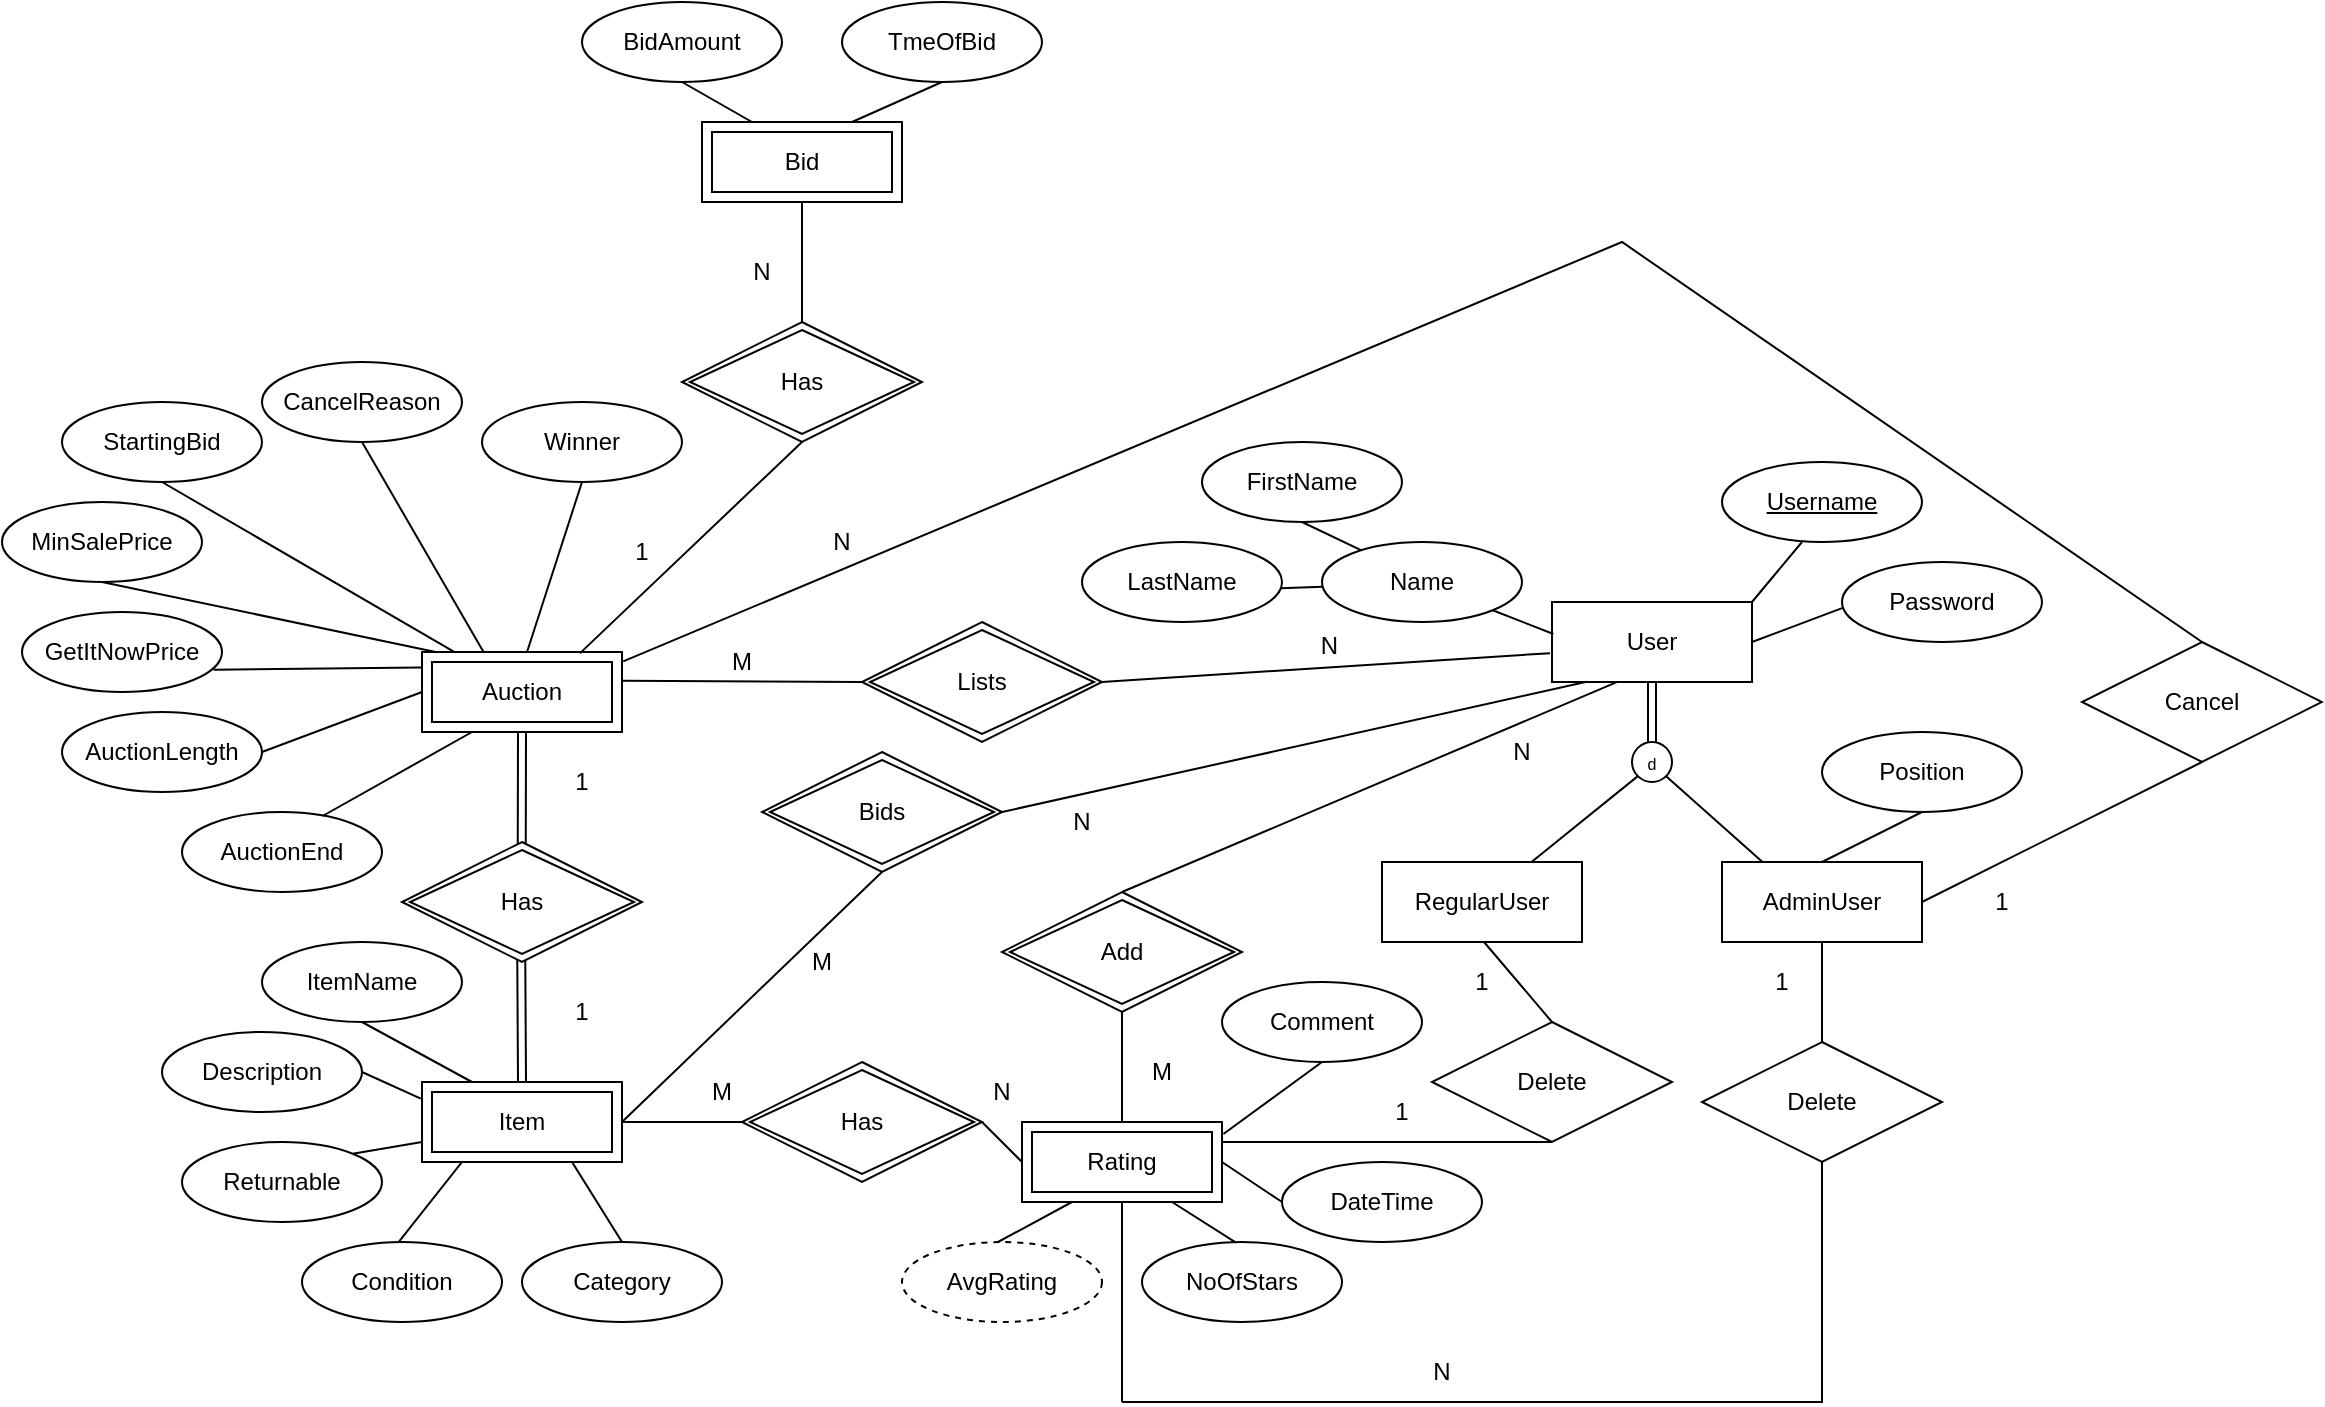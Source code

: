 <mxfile version="23.1.2" type="device">
  <diagram id="R2lEEEUBdFMjLlhIrx00" name="Page-1">
    <mxGraphModel dx="2045" dy="1750" grid="1" gridSize="10" guides="1" tooltips="1" connect="1" arrows="1" fold="1" page="1" pageScale="1" pageWidth="850" pageHeight="1100" background="none" math="0" shadow="0" extFonts="Permanent Marker^https://fonts.googleapis.com/css?family=Permanent+Marker">
      <root>
        <mxCell id="0" />
        <mxCell id="1" parent="0" />
        <mxCell id="Hxyw7TVed6CMUhGU0ngd-3" value="User" style="whiteSpace=wrap;html=1;align=center;" parent="1" vertex="1">
          <mxGeometry x="375" y="80" width="100" height="40" as="geometry" />
        </mxCell>
        <mxCell id="Hxyw7TVed6CMUhGU0ngd-4" value="AdminUser" style="whiteSpace=wrap;html=1;align=center;" parent="1" vertex="1">
          <mxGeometry x="460" y="210" width="100" height="40" as="geometry" />
        </mxCell>
        <mxCell id="Hxyw7TVed6CMUhGU0ngd-5" value="RegularUser" style="whiteSpace=wrap;html=1;align=center;" parent="1" vertex="1">
          <mxGeometry x="290" y="210" width="100" height="40" as="geometry" />
        </mxCell>
        <mxCell id="Hxyw7TVed6CMUhGU0ngd-7" value="Password" style="ellipse;whiteSpace=wrap;html=1;align=center;" parent="1" vertex="1">
          <mxGeometry x="520" y="60" width="100" height="40" as="geometry" />
        </mxCell>
        <mxCell id="Hxyw7TVed6CMUhGU0ngd-14" value="&lt;font style=&quot;font-size: 8px;&quot;&gt;d&lt;/font&gt;" style="ellipse;whiteSpace=wrap;html=1;aspect=fixed;align=center;" parent="1" vertex="1">
          <mxGeometry x="415" y="150" width="20" height="20" as="geometry" />
        </mxCell>
        <mxCell id="Hxyw7TVed6CMUhGU0ngd-15" value="" style="endArrow=none;html=1;rounded=0;entryX=0;entryY=1;entryDx=0;entryDy=0;" parent="1" source="Hxyw7TVed6CMUhGU0ngd-5" target="Hxyw7TVed6CMUhGU0ngd-14" edge="1">
          <mxGeometry width="50" height="50" relative="1" as="geometry">
            <mxPoint x="365" y="250" as="sourcePoint" />
            <mxPoint x="415" y="200" as="targetPoint" />
          </mxGeometry>
        </mxCell>
        <mxCell id="Hxyw7TVed6CMUhGU0ngd-16" value="" style="endArrow=none;html=1;rounded=0;exitX=0.204;exitY=0.002;exitDx=0;exitDy=0;exitPerimeter=0;entryX=1;entryY=1;entryDx=0;entryDy=0;" parent="1" source="Hxyw7TVed6CMUhGU0ngd-4" target="Hxyw7TVed6CMUhGU0ngd-14" edge="1">
          <mxGeometry width="50" height="50" relative="1" as="geometry">
            <mxPoint x="460" y="250" as="sourcePoint" />
            <mxPoint x="435" y="200" as="targetPoint" />
          </mxGeometry>
        </mxCell>
        <mxCell id="Hxyw7TVed6CMUhGU0ngd-17" value="" style="endArrow=none;html=1;rounded=0;entryX=0.004;entryY=0.574;entryDx=0;entryDy=0;exitX=1;exitY=0.5;exitDx=0;exitDy=0;entryPerimeter=0;" parent="1" source="Hxyw7TVed6CMUhGU0ngd-3" target="Hxyw7TVed6CMUhGU0ngd-7" edge="1">
          <mxGeometry width="50" height="50" relative="1" as="geometry">
            <mxPoint x="480" y="110" as="sourcePoint" />
            <mxPoint x="510" y="90" as="targetPoint" />
          </mxGeometry>
        </mxCell>
        <mxCell id="Hxyw7TVed6CMUhGU0ngd-18" value="" style="endArrow=none;html=1;rounded=0;exitX=1;exitY=0;exitDx=0;exitDy=0;" parent="1" source="Hxyw7TVed6CMUhGU0ngd-3" edge="1">
          <mxGeometry width="50" height="50" relative="1" as="geometry">
            <mxPoint x="450" y="100" as="sourcePoint" />
            <mxPoint x="500" y="50" as="targetPoint" />
          </mxGeometry>
        </mxCell>
        <mxCell id="Hxyw7TVed6CMUhGU0ngd-20" value="Username" style="ellipse;whiteSpace=wrap;html=1;align=center;fontStyle=4;" parent="1" vertex="1">
          <mxGeometry x="460" y="10" width="100" height="40" as="geometry" />
        </mxCell>
        <mxCell id="Hxyw7TVed6CMUhGU0ngd-21" value="FirstName" style="ellipse;whiteSpace=wrap;html=1;align=center;" parent="1" vertex="1">
          <mxGeometry x="200" width="100" height="40" as="geometry" />
        </mxCell>
        <mxCell id="Hxyw7TVed6CMUhGU0ngd-22" value="LastName" style="ellipse;whiteSpace=wrap;html=1;align=center;" parent="1" vertex="1">
          <mxGeometry x="140" y="50" width="100" height="40" as="geometry" />
        </mxCell>
        <mxCell id="Hxyw7TVed6CMUhGU0ngd-23" value="" style="endArrow=none;html=1;rounded=0;exitX=0.993;exitY=0.579;exitDx=0;exitDy=0;exitPerimeter=0;entryX=0.003;entryY=0.558;entryDx=0;entryDy=0;entryPerimeter=0;" parent="1" source="Hxyw7TVed6CMUhGU0ngd-22" target="oSjo5vYRVV7ij-zCYn1A-18" edge="1">
          <mxGeometry width="50" height="50" relative="1" as="geometry">
            <mxPoint x="285" y="160" as="sourcePoint" />
            <mxPoint x="375" y="110" as="targetPoint" />
          </mxGeometry>
        </mxCell>
        <mxCell id="Hxyw7TVed6CMUhGU0ngd-24" value="" style="endArrow=none;html=1;rounded=0;exitX=0.5;exitY=1;exitDx=0;exitDy=0;entryX=0.2;entryY=0.108;entryDx=0;entryDy=0;entryPerimeter=0;" parent="1" source="Hxyw7TVed6CMUhGU0ngd-21" target="oSjo5vYRVV7ij-zCYn1A-18" edge="1">
          <mxGeometry width="50" height="50" relative="1" as="geometry">
            <mxPoint x="340" y="50" as="sourcePoint" />
            <mxPoint x="400" y="80" as="targetPoint" />
          </mxGeometry>
        </mxCell>
        <mxCell id="Hxyw7TVed6CMUhGU0ngd-26" value="Position" style="ellipse;whiteSpace=wrap;html=1;align=center;" parent="1" vertex="1">
          <mxGeometry x="510" y="145" width="100" height="40" as="geometry" />
        </mxCell>
        <mxCell id="Hxyw7TVed6CMUhGU0ngd-27" value="" style="endArrow=none;html=1;rounded=0;exitX=0.5;exitY=0;exitDx=0;exitDy=0;entryX=0.5;entryY=1;entryDx=0;entryDy=0;" parent="1" source="Hxyw7TVed6CMUhGU0ngd-4" target="Hxyw7TVed6CMUhGU0ngd-26" edge="1">
          <mxGeometry width="50" height="50" relative="1" as="geometry">
            <mxPoint x="390" y="260" as="sourcePoint" />
            <mxPoint x="440" y="210" as="targetPoint" />
          </mxGeometry>
        </mxCell>
        <mxCell id="Hxyw7TVed6CMUhGU0ngd-48" value="" style="endArrow=none;html=1;rounded=0;exitX=-0.01;exitY=0.64;exitDx=0;exitDy=0;entryX=1;entryY=0.5;entryDx=0;entryDy=0;exitPerimeter=0;" parent="1" source="Hxyw7TVed6CMUhGU0ngd-3" target="Hxyw7TVed6CMUhGU0ngd-84" edge="1">
          <mxGeometry relative="1" as="geometry">
            <mxPoint x="320" y="130.0" as="sourcePoint" />
            <mxPoint x="320" y="170" as="targetPoint" />
          </mxGeometry>
        </mxCell>
        <mxCell id="Hxyw7TVed6CMUhGU0ngd-49" value="N" style="resizable=0;html=1;whiteSpace=wrap;align=right;verticalAlign=bottom;" parent="Hxyw7TVed6CMUhGU0ngd-48" connectable="0" vertex="1">
          <mxGeometry x="1" relative="1" as="geometry">
            <mxPoint x="120" y="-10" as="offset" />
          </mxGeometry>
        </mxCell>
        <mxCell id="Hxyw7TVed6CMUhGU0ngd-57" value="ItemName" style="ellipse;whiteSpace=wrap;html=1;align=center;" parent="1" vertex="1">
          <mxGeometry x="-270" y="250" width="100" height="40" as="geometry" />
        </mxCell>
        <mxCell id="Hxyw7TVed6CMUhGU0ngd-58" value="Description" style="ellipse;whiteSpace=wrap;html=1;align=center;" parent="1" vertex="1">
          <mxGeometry x="-320" y="295" width="100" height="40" as="geometry" />
        </mxCell>
        <mxCell id="Hxyw7TVed6CMUhGU0ngd-61" value="Returnable" style="ellipse;whiteSpace=wrap;html=1;align=center;" parent="1" vertex="1">
          <mxGeometry x="-310" y="350" width="100" height="40" as="geometry" />
        </mxCell>
        <mxCell id="Hxyw7TVed6CMUhGU0ngd-68" value="StartingBid" style="ellipse;whiteSpace=wrap;html=1;align=center;" parent="1" vertex="1">
          <mxGeometry x="-370" y="-20" width="100" height="40" as="geometry" />
        </mxCell>
        <mxCell id="Hxyw7TVed6CMUhGU0ngd-69" value="MinSalePrice" style="ellipse;whiteSpace=wrap;html=1;align=center;" parent="1" vertex="1">
          <mxGeometry x="-400" y="30" width="100" height="40" as="geometry" />
        </mxCell>
        <mxCell id="Hxyw7TVed6CMUhGU0ngd-70" value="AuctionLength" style="ellipse;whiteSpace=wrap;html=1;align=center;" parent="1" vertex="1">
          <mxGeometry x="-370" y="135" width="100" height="40" as="geometry" />
        </mxCell>
        <mxCell id="Hxyw7TVed6CMUhGU0ngd-71" value="AuctionEnd" style="ellipse;whiteSpace=wrap;html=1;align=center;" parent="1" vertex="1">
          <mxGeometry x="-310" y="185" width="100" height="40" as="geometry" />
        </mxCell>
        <mxCell id="Hxyw7TVed6CMUhGU0ngd-83" value="Item" style="shape=ext;margin=3;double=1;whiteSpace=wrap;html=1;align=center;" parent="1" vertex="1">
          <mxGeometry x="-190" y="320" width="100" height="40" as="geometry" />
        </mxCell>
        <mxCell id="Hxyw7TVed6CMUhGU0ngd-84" value="Lists" style="shape=rhombus;double=1;perimeter=rhombusPerimeter;whiteSpace=wrap;html=1;align=center;" parent="1" vertex="1">
          <mxGeometry x="30" y="90" width="120" height="60" as="geometry" />
        </mxCell>
        <mxCell id="oSjo5vYRVV7ij-zCYn1A-8" value="GetItNowPrice" style="ellipse;whiteSpace=wrap;html=1;align=center;" parent="1" vertex="1">
          <mxGeometry x="-390" y="85" width="100" height="40" as="geometry" />
        </mxCell>
        <mxCell id="oSjo5vYRVV7ij-zCYn1A-16" value="" style="shape=link;html=1;rounded=0;exitX=0.446;exitY=1.009;exitDx=0;exitDy=0;exitPerimeter=0;entryX=0.5;entryY=0;entryDx=0;entryDy=0;" parent="1" target="Hxyw7TVed6CMUhGU0ngd-14" edge="1">
          <mxGeometry relative="1" as="geometry">
            <mxPoint x="425.0" y="120.0" as="sourcePoint" />
            <mxPoint x="425.4" y="139.64" as="targetPoint" />
          </mxGeometry>
        </mxCell>
        <mxCell id="oSjo5vYRVV7ij-zCYn1A-18" value="Name" style="ellipse;whiteSpace=wrap;html=1;align=center;" parent="1" vertex="1">
          <mxGeometry x="260" y="50" width="100" height="40" as="geometry" />
        </mxCell>
        <mxCell id="oSjo5vYRVV7ij-zCYn1A-19" value="" style="endArrow=none;html=1;rounded=0;exitX=1;exitY=1;exitDx=0;exitDy=0;entryX=0.007;entryY=0.4;entryDx=0;entryDy=0;entryPerimeter=0;" parent="1" source="oSjo5vYRVV7ij-zCYn1A-18" target="Hxyw7TVed6CMUhGU0ngd-3" edge="1">
          <mxGeometry width="50" height="50" relative="1" as="geometry">
            <mxPoint x="290" y="160" as="sourcePoint" />
            <mxPoint x="340" y="110" as="targetPoint" />
          </mxGeometry>
        </mxCell>
        <mxCell id="oSjo5vYRVV7ij-zCYn1A-23" value="" style="endArrow=none;html=1;rounded=0;exitX=1;exitY=0.5;exitDx=0;exitDy=0;entryX=0.5;entryY=1;entryDx=0;entryDy=0;" parent="1" source="Hxyw7TVed6CMUhGU0ngd-83" target="oSjo5vYRVV7ij-zCYn1A-77" edge="1">
          <mxGeometry width="50" height="50" relative="1" as="geometry">
            <mxPoint x="130" y="330" as="sourcePoint" />
            <mxPoint x="40" y="230" as="targetPoint" />
          </mxGeometry>
        </mxCell>
        <mxCell id="oSjo5vYRVV7ij-zCYn1A-26" value="" style="endArrow=none;html=1;rounded=0;entryX=0.173;entryY=0.998;entryDx=0;entryDy=0;entryPerimeter=0;exitX=1;exitY=0.5;exitDx=0;exitDy=0;" parent="1" source="oSjo5vYRVV7ij-zCYn1A-77" target="Hxyw7TVed6CMUhGU0ngd-3" edge="1">
          <mxGeometry width="50" height="50" relative="1" as="geometry">
            <mxPoint x="160" y="230" as="sourcePoint" />
            <mxPoint x="260" y="190" as="targetPoint" />
          </mxGeometry>
        </mxCell>
        <mxCell id="oSjo5vYRVV7ij-zCYn1A-27" value="N" style="text;html=1;strokeColor=none;fillColor=none;align=center;verticalAlign=middle;whiteSpace=wrap;rounded=0;" parent="1" vertex="1">
          <mxGeometry x="110" y="175" width="60" height="30" as="geometry" />
        </mxCell>
        <mxCell id="oSjo5vYRVV7ij-zCYn1A-28" value="M" style="text;html=1;strokeColor=none;fillColor=none;align=center;verticalAlign=middle;whiteSpace=wrap;rounded=0;" parent="1" vertex="1">
          <mxGeometry x="-20" y="245" width="60" height="30" as="geometry" />
        </mxCell>
        <mxCell id="oSjo5vYRVV7ij-zCYn1A-29" value="Category" style="ellipse;whiteSpace=wrap;html=1;align=center;" parent="1" vertex="1">
          <mxGeometry x="-140" y="400" width="100" height="40" as="geometry" />
        </mxCell>
        <mxCell id="oSjo5vYRVV7ij-zCYn1A-30" value="Condition" style="ellipse;whiteSpace=wrap;html=1;align=center;" parent="1" vertex="1">
          <mxGeometry x="-250" y="400" width="100" height="40" as="geometry" />
        </mxCell>
        <mxCell id="oSjo5vYRVV7ij-zCYn1A-38" value="" style="endArrow=none;html=1;rounded=0;entryX=1.003;entryY=0.358;entryDx=0;entryDy=0;exitX=0;exitY=0.5;exitDx=0;exitDy=0;entryPerimeter=0;" parent="1" source="Hxyw7TVed6CMUhGU0ngd-84" target="oSjo5vYRVV7ij-zCYn1A-37" edge="1">
          <mxGeometry width="50" height="50" relative="1" as="geometry">
            <mxPoint x="76" y="142" as="sourcePoint" />
            <mxPoint x="-375" y="250" as="targetPoint" />
          </mxGeometry>
        </mxCell>
        <mxCell id="oSjo5vYRVV7ij-zCYn1A-37" value="Auction" style="shape=ext;margin=3;double=1;whiteSpace=wrap;html=1;align=center;" parent="1" vertex="1">
          <mxGeometry x="-190" y="105" width="100" height="40" as="geometry" />
        </mxCell>
        <mxCell id="oSjo5vYRVV7ij-zCYn1A-39" value="Has" style="shape=rhombus;double=1;perimeter=rhombusPerimeter;whiteSpace=wrap;html=1;align=center;" parent="1" vertex="1">
          <mxGeometry x="-200" y="200" width="120" height="60" as="geometry" />
        </mxCell>
        <mxCell id="oSjo5vYRVV7ij-zCYn1A-42" value="M" style="text;html=1;strokeColor=none;fillColor=none;align=center;verticalAlign=middle;whiteSpace=wrap;rounded=0;" parent="1" vertex="1">
          <mxGeometry x="-60" y="95" width="60" height="30" as="geometry" />
        </mxCell>
        <mxCell id="oSjo5vYRVV7ij-zCYn1A-43" value="1" style="text;html=1;strokeColor=none;fillColor=none;align=center;verticalAlign=middle;whiteSpace=wrap;rounded=0;" parent="1" vertex="1">
          <mxGeometry x="-140" y="155" width="60" height="30" as="geometry" />
        </mxCell>
        <mxCell id="oSjo5vYRVV7ij-zCYn1A-44" value="1" style="text;html=1;strokeColor=none;fillColor=none;align=center;verticalAlign=middle;whiteSpace=wrap;rounded=0;" parent="1" vertex="1">
          <mxGeometry x="-140" y="270" width="60" height="30" as="geometry" />
        </mxCell>
        <mxCell id="oSjo5vYRVV7ij-zCYn1A-46" value="" style="endArrow=none;html=1;rounded=0;exitX=0.703;exitY=0.05;exitDx=0;exitDy=0;exitPerimeter=0;entryX=0.25;entryY=1;entryDx=0;entryDy=0;" parent="1" source="Hxyw7TVed6CMUhGU0ngd-71" target="oSjo5vYRVV7ij-zCYn1A-37" edge="1">
          <mxGeometry width="50" height="50" relative="1" as="geometry">
            <mxPoint x="-120" y="170" as="sourcePoint" />
            <mxPoint x="-175" y="146" as="targetPoint" />
          </mxGeometry>
        </mxCell>
        <mxCell id="oSjo5vYRVV7ij-zCYn1A-47" value="" style="endArrow=none;html=1;rounded=0;exitX=1;exitY=0.5;exitDx=0;exitDy=0;entryX=0;entryY=0.5;entryDx=0;entryDy=0;" parent="1" source="Hxyw7TVed6CMUhGU0ngd-70" target="oSjo5vYRVV7ij-zCYn1A-37" edge="1">
          <mxGeometry width="50" height="50" relative="1" as="geometry">
            <mxPoint x="-150" y="200" as="sourcePoint" />
            <mxPoint x="-100" y="150" as="targetPoint" />
          </mxGeometry>
        </mxCell>
        <mxCell id="oSjo5vYRVV7ij-zCYn1A-48" value="" style="endArrow=none;html=1;rounded=0;exitX=0.959;exitY=0.721;exitDx=0;exitDy=0;exitPerimeter=0;entryX=-0.004;entryY=0.193;entryDx=0;entryDy=0;entryPerimeter=0;" parent="1" source="oSjo5vYRVV7ij-zCYn1A-8" target="oSjo5vYRVV7ij-zCYn1A-37" edge="1">
          <mxGeometry width="50" height="50" relative="1" as="geometry">
            <mxPoint x="-180" y="140" as="sourcePoint" />
            <mxPoint x="-130" y="90" as="targetPoint" />
          </mxGeometry>
        </mxCell>
        <mxCell id="oSjo5vYRVV7ij-zCYn1A-49" value="" style="endArrow=none;html=1;rounded=0;entryX=0.5;entryY=1;entryDx=0;entryDy=0;exitX=0.074;exitY=0.003;exitDx=0;exitDy=0;exitPerimeter=0;" parent="1" source="oSjo5vYRVV7ij-zCYn1A-37" target="Hxyw7TVed6CMUhGU0ngd-69" edge="1">
          <mxGeometry width="50" height="50" relative="1" as="geometry">
            <mxPoint x="-180" y="100" as="sourcePoint" />
            <mxPoint x="-130" y="90" as="targetPoint" />
          </mxGeometry>
        </mxCell>
        <mxCell id="oSjo5vYRVV7ij-zCYn1A-50" value="" style="endArrow=none;html=1;rounded=0;exitX=0.161;exitY=-0.001;exitDx=0;exitDy=0;exitPerimeter=0;entryX=0.5;entryY=1;entryDx=0;entryDy=0;" parent="1" source="oSjo5vYRVV7ij-zCYn1A-37" target="Hxyw7TVed6CMUhGU0ngd-68" edge="1">
          <mxGeometry width="50" height="50" relative="1" as="geometry">
            <mxPoint x="-180" y="150" as="sourcePoint" />
            <mxPoint x="-130" y="100" as="targetPoint" />
          </mxGeometry>
        </mxCell>
        <mxCell id="oSjo5vYRVV7ij-zCYn1A-51" value="" style="endArrow=none;html=1;rounded=0;exitX=0.5;exitY=1;exitDx=0;exitDy=0;entryX=0.25;entryY=0;entryDx=0;entryDy=0;" parent="1" source="Hxyw7TVed6CMUhGU0ngd-57" target="Hxyw7TVed6CMUhGU0ngd-83" edge="1">
          <mxGeometry width="50" height="50" relative="1" as="geometry">
            <mxPoint x="-200" y="340" as="sourcePoint" />
            <mxPoint x="-150" y="290" as="targetPoint" />
          </mxGeometry>
        </mxCell>
        <mxCell id="oSjo5vYRVV7ij-zCYn1A-52" value="" style="endArrow=none;html=1;rounded=0;exitX=1;exitY=0.5;exitDx=0;exitDy=0;entryX=-0.006;entryY=0.207;entryDx=0;entryDy=0;entryPerimeter=0;" parent="1" source="Hxyw7TVed6CMUhGU0ngd-58" target="Hxyw7TVed6CMUhGU0ngd-83" edge="1">
          <mxGeometry width="50" height="50" relative="1" as="geometry">
            <mxPoint x="-200" y="340" as="sourcePoint" />
            <mxPoint x="-150" y="290" as="targetPoint" />
          </mxGeometry>
        </mxCell>
        <mxCell id="oSjo5vYRVV7ij-zCYn1A-53" value="" style="endArrow=none;html=1;rounded=0;exitX=1;exitY=0;exitDx=0;exitDy=0;entryX=0;entryY=0.75;entryDx=0;entryDy=0;" parent="1" source="Hxyw7TVed6CMUhGU0ngd-61" target="Hxyw7TVed6CMUhGU0ngd-83" edge="1">
          <mxGeometry width="50" height="50" relative="1" as="geometry">
            <mxPoint x="-230" y="360" as="sourcePoint" />
            <mxPoint x="-180" y="310" as="targetPoint" />
          </mxGeometry>
        </mxCell>
        <mxCell id="oSjo5vYRVV7ij-zCYn1A-54" value="" style="endArrow=none;html=1;rounded=0;exitX=0.485;exitY=-0.006;exitDx=0;exitDy=0;exitPerimeter=0;" parent="1" source="oSjo5vYRVV7ij-zCYn1A-30" edge="1">
          <mxGeometry width="50" height="50" relative="1" as="geometry">
            <mxPoint x="-170" y="380" as="sourcePoint" />
            <mxPoint x="-140" y="360" as="targetPoint" />
            <Array as="points">
              <mxPoint x="-170" y="360" />
            </Array>
          </mxGeometry>
        </mxCell>
        <mxCell id="oSjo5vYRVV7ij-zCYn1A-55" value="" style="endArrow=none;html=1;rounded=0;exitX=0.5;exitY=0;exitDx=0;exitDy=0;entryX=0.75;entryY=1;entryDx=0;entryDy=0;" parent="1" source="oSjo5vYRVV7ij-zCYn1A-29" target="Hxyw7TVed6CMUhGU0ngd-83" edge="1">
          <mxGeometry width="50" height="50" relative="1" as="geometry">
            <mxPoint x="-170" y="380" as="sourcePoint" />
            <mxPoint x="-120" y="330" as="targetPoint" />
          </mxGeometry>
        </mxCell>
        <mxCell id="oSjo5vYRVV7ij-zCYn1A-56" value="Bid" style="shape=ext;margin=3;double=1;whiteSpace=wrap;html=1;align=center;" parent="1" vertex="1">
          <mxGeometry x="-50" y="-160" width="100" height="40" as="geometry" />
        </mxCell>
        <mxCell id="oSjo5vYRVV7ij-zCYn1A-58" value="Has" style="shape=rhombus;double=1;perimeter=rhombusPerimeter;whiteSpace=wrap;html=1;align=center;" parent="1" vertex="1">
          <mxGeometry x="-60" y="-60" width="120" height="60" as="geometry" />
        </mxCell>
        <mxCell id="oSjo5vYRVV7ij-zCYn1A-63" value="1" style="text;html=1;strokeColor=none;fillColor=none;align=center;verticalAlign=middle;whiteSpace=wrap;rounded=0;" parent="1" vertex="1">
          <mxGeometry x="-110" y="40" width="60" height="30" as="geometry" />
        </mxCell>
        <mxCell id="oSjo5vYRVV7ij-zCYn1A-65" value="N" style="text;html=1;strokeColor=none;fillColor=none;align=center;verticalAlign=middle;whiteSpace=wrap;rounded=0;" parent="1" vertex="1">
          <mxGeometry x="-50" y="-100" width="60" height="30" as="geometry" />
        </mxCell>
        <mxCell id="oSjo5vYRVV7ij-zCYn1A-66" value="BidAmount" style="ellipse;whiteSpace=wrap;html=1;align=center;" parent="1" vertex="1">
          <mxGeometry x="-110" y="-220" width="100" height="40" as="geometry" />
        </mxCell>
        <mxCell id="oSjo5vYRVV7ij-zCYn1A-68" value="TmeOfBid" style="ellipse;whiteSpace=wrap;html=1;align=center;" parent="1" vertex="1">
          <mxGeometry x="20" y="-220" width="100" height="40" as="geometry" />
        </mxCell>
        <mxCell id="oSjo5vYRVV7ij-zCYn1A-69" value="" style="endArrow=none;html=1;rounded=0;exitX=0.5;exitY=1;exitDx=0;exitDy=0;entryX=0.25;entryY=0;entryDx=0;entryDy=0;" parent="1" source="oSjo5vYRVV7ij-zCYn1A-66" target="oSjo5vYRVV7ij-zCYn1A-56" edge="1">
          <mxGeometry width="50" height="50" relative="1" as="geometry">
            <mxPoint x="260" y="440" as="sourcePoint" />
            <mxPoint x="310" y="390" as="targetPoint" />
          </mxGeometry>
        </mxCell>
        <mxCell id="oSjo5vYRVV7ij-zCYn1A-70" value="" style="endArrow=none;html=1;rounded=0;exitX=0.5;exitY=1;exitDx=0;exitDy=0;entryX=0.75;entryY=0;entryDx=0;entryDy=0;" parent="1" source="oSjo5vYRVV7ij-zCYn1A-68" target="oSjo5vYRVV7ij-zCYn1A-56" edge="1">
          <mxGeometry width="50" height="50" relative="1" as="geometry">
            <mxPoint x="260" y="440" as="sourcePoint" />
            <mxPoint x="310" y="390" as="targetPoint" />
          </mxGeometry>
        </mxCell>
        <mxCell id="oSjo5vYRVV7ij-zCYn1A-71" value="CancelReason" style="ellipse;whiteSpace=wrap;html=1;align=center;" parent="1" vertex="1">
          <mxGeometry x="-270" y="-40" width="100" height="40" as="geometry" />
        </mxCell>
        <mxCell id="oSjo5vYRVV7ij-zCYn1A-74" value="Winner" style="ellipse;whiteSpace=wrap;html=1;align=center;" parent="1" vertex="1">
          <mxGeometry x="-160" y="-20" width="100" height="40" as="geometry" />
        </mxCell>
        <mxCell id="oSjo5vYRVV7ij-zCYn1A-77" value="Bids" style="shape=rhombus;double=1;perimeter=rhombusPerimeter;whiteSpace=wrap;html=1;align=center;" parent="1" vertex="1">
          <mxGeometry x="-20" y="155" width="120" height="60" as="geometry" />
        </mxCell>
        <mxCell id="oSjo5vYRVV7ij-zCYn1A-78" value="" style="endArrow=none;html=1;rounded=0;entryX=0.5;entryY=1;entryDx=0;entryDy=0;exitX=0.307;exitY=-0.002;exitDx=0;exitDy=0;exitPerimeter=0;" parent="1" source="oSjo5vYRVV7ij-zCYn1A-37" target="oSjo5vYRVV7ij-zCYn1A-71" edge="1">
          <mxGeometry width="50" height="50" relative="1" as="geometry">
            <mxPoint x="-110" y="150" as="sourcePoint" />
            <mxPoint x="-60" y="100" as="targetPoint" />
          </mxGeometry>
        </mxCell>
        <mxCell id="oSjo5vYRVV7ij-zCYn1A-81" value="" style="endArrow=none;html=1;rounded=0;entryX=0.5;entryY=1;entryDx=0;entryDy=0;exitX=0.524;exitY=0.01;exitDx=0;exitDy=0;exitPerimeter=0;" parent="1" source="oSjo5vYRVV7ij-zCYn1A-37" target="oSjo5vYRVV7ij-zCYn1A-74" edge="1">
          <mxGeometry width="50" height="50" relative="1" as="geometry">
            <mxPoint x="-130" y="100" as="sourcePoint" />
            <mxPoint x="-90" y="70" as="targetPoint" />
          </mxGeometry>
        </mxCell>
        <mxCell id="oSjo5vYRVV7ij-zCYn1A-84" value="" style="shape=link;html=1;rounded=0;entryX=0.5;entryY=1;entryDx=0;entryDy=0;exitX=0.499;exitY=0.021;exitDx=0;exitDy=0;exitPerimeter=0;" parent="1" source="oSjo5vYRVV7ij-zCYn1A-39" target="oSjo5vYRVV7ij-zCYn1A-37" edge="1">
          <mxGeometry relative="1" as="geometry">
            <mxPoint x="-140" y="200" as="sourcePoint" />
            <mxPoint x="-140" y="150.28" as="targetPoint" />
          </mxGeometry>
        </mxCell>
        <mxCell id="oSjo5vYRVV7ij-zCYn1A-87" value="" style="shape=link;html=1;rounded=0;entryX=0.5;entryY=0;entryDx=0;entryDy=0;exitX=0.497;exitY=0.981;exitDx=0;exitDy=0;exitPerimeter=0;" parent="1" source="oSjo5vYRVV7ij-zCYn1A-39" target="Hxyw7TVed6CMUhGU0ngd-83" edge="1">
          <mxGeometry relative="1" as="geometry">
            <mxPoint x="-140" y="280" as="sourcePoint" />
            <mxPoint x="-20" y="290" as="targetPoint" />
          </mxGeometry>
        </mxCell>
        <mxCell id="oSjo5vYRVV7ij-zCYn1A-89" value="Cancel" style="shape=rhombus;perimeter=rhombusPerimeter;whiteSpace=wrap;html=1;align=center;" parent="1" vertex="1">
          <mxGeometry x="640" y="100" width="120" height="60" as="geometry" />
        </mxCell>
        <mxCell id="oSjo5vYRVV7ij-zCYn1A-90" value="" style="endArrow=none;html=1;rounded=0;entryX=0.5;entryY=1;entryDx=0;entryDy=0;exitX=1;exitY=0.5;exitDx=0;exitDy=0;" parent="1" source="Hxyw7TVed6CMUhGU0ngd-4" target="oSjo5vYRVV7ij-zCYn1A-89" edge="1">
          <mxGeometry width="50" height="50" relative="1" as="geometry">
            <mxPoint x="270" y="250" as="sourcePoint" />
            <mxPoint x="320" y="200" as="targetPoint" />
          </mxGeometry>
        </mxCell>
        <mxCell id="oSjo5vYRVV7ij-zCYn1A-93" value="" style="endArrow=none;html=1;rounded=0;entryX=0.5;entryY=0;entryDx=0;entryDy=0;exitX=1.006;exitY=0.117;exitDx=0;exitDy=0;exitPerimeter=0;" parent="1" source="oSjo5vYRVV7ij-zCYn1A-37" target="oSjo5vYRVV7ij-zCYn1A-89" edge="1">
          <mxGeometry width="50" height="50" relative="1" as="geometry">
            <mxPoint x="-60" y="80" as="sourcePoint" />
            <mxPoint x="390" y="180" as="targetPoint" />
            <Array as="points">
              <mxPoint x="410" y="-100" />
            </Array>
          </mxGeometry>
        </mxCell>
        <mxCell id="oSjo5vYRVV7ij-zCYn1A-95" value="1" style="text;html=1;strokeColor=none;fillColor=none;align=center;verticalAlign=middle;whiteSpace=wrap;rounded=0;" parent="1" vertex="1">
          <mxGeometry x="570" y="215" width="60" height="30" as="geometry" />
        </mxCell>
        <mxCell id="oSjo5vYRVV7ij-zCYn1A-96" value="N" style="text;html=1;strokeColor=none;fillColor=none;align=center;verticalAlign=middle;whiteSpace=wrap;rounded=0;" parent="1" vertex="1">
          <mxGeometry x="-10" y="35" width="60" height="30" as="geometry" />
        </mxCell>
        <mxCell id="oSjo5vYRVV7ij-zCYn1A-99" value="Rating" style="shape=ext;margin=3;double=1;whiteSpace=wrap;html=1;align=center;" parent="1" vertex="1">
          <mxGeometry x="110" y="340" width="100" height="40" as="geometry" />
        </mxCell>
        <mxCell id="oSjo5vYRVV7ij-zCYn1A-100" value="" style="endArrow=none;html=1;rounded=0;entryX=0.327;entryY=0.999;entryDx=0;entryDy=0;entryPerimeter=0;exitX=0.5;exitY=0;exitDx=0;exitDy=0;" parent="1" source="oSjo5vYRVV7ij-zCYn1A-102" target="Hxyw7TVed6CMUhGU0ngd-3" edge="1">
          <mxGeometry width="50" height="50" relative="1" as="geometry">
            <mxPoint x="210" y="220" as="sourcePoint" />
            <mxPoint x="170" y="230" as="targetPoint" />
          </mxGeometry>
        </mxCell>
        <mxCell id="oSjo5vYRVV7ij-zCYn1A-102" value="Add" style="shape=rhombus;double=1;perimeter=rhombusPerimeter;whiteSpace=wrap;html=1;align=center;" parent="1" vertex="1">
          <mxGeometry x="100" y="225" width="120" height="60" as="geometry" />
        </mxCell>
        <mxCell id="oSjo5vYRVV7ij-zCYn1A-103" value="" style="endArrow=none;html=1;rounded=0;exitX=0.5;exitY=0;exitDx=0;exitDy=0;entryX=0.5;entryY=1;entryDx=0;entryDy=0;" parent="1" source="oSjo5vYRVV7ij-zCYn1A-99" target="oSjo5vYRVV7ij-zCYn1A-102" edge="1">
          <mxGeometry width="50" height="50" relative="1" as="geometry">
            <mxPoint x="220" y="270" as="sourcePoint" />
            <mxPoint x="270" y="220" as="targetPoint" />
          </mxGeometry>
        </mxCell>
        <mxCell id="oSjo5vYRVV7ij-zCYn1A-106" value="Comment" style="ellipse;whiteSpace=wrap;html=1;align=center;" parent="1" vertex="1">
          <mxGeometry x="210" y="270" width="100" height="40" as="geometry" />
        </mxCell>
        <mxCell id="oSjo5vYRVV7ij-zCYn1A-107" value="DateTime" style="ellipse;whiteSpace=wrap;html=1;align=center;" parent="1" vertex="1">
          <mxGeometry x="240" y="360" width="100" height="40" as="geometry" />
        </mxCell>
        <mxCell id="oSjo5vYRVV7ij-zCYn1A-108" value="NoOfStars" style="ellipse;whiteSpace=wrap;html=1;align=center;" parent="1" vertex="1">
          <mxGeometry x="170" y="400" width="100" height="40" as="geometry" />
        </mxCell>
        <mxCell id="oSjo5vYRVV7ij-zCYn1A-109" value="AvgRating" style="ellipse;whiteSpace=wrap;html=1;align=center;dashed=1;" parent="1" vertex="1">
          <mxGeometry x="50" y="400" width="100" height="40" as="geometry" />
        </mxCell>
        <mxCell id="oSjo5vYRVV7ij-zCYn1A-110" value="N" style="text;html=1;strokeColor=none;fillColor=none;align=center;verticalAlign=middle;whiteSpace=wrap;rounded=0;" parent="1" vertex="1">
          <mxGeometry x="330" y="140" width="60" height="30" as="geometry" />
        </mxCell>
        <mxCell id="oSjo5vYRVV7ij-zCYn1A-112" value="" style="endArrow=none;html=1;rounded=0;entryX=0.5;entryY=1;entryDx=0;entryDy=0;exitX=1.007;exitY=0.15;exitDx=0;exitDy=0;exitPerimeter=0;" parent="1" source="oSjo5vYRVV7ij-zCYn1A-99" target="oSjo5vYRVV7ij-zCYn1A-106" edge="1">
          <mxGeometry width="50" height="50" relative="1" as="geometry">
            <mxPoint x="190" y="390" as="sourcePoint" />
            <mxPoint x="240" y="340" as="targetPoint" />
          </mxGeometry>
        </mxCell>
        <mxCell id="oSjo5vYRVV7ij-zCYn1A-113" value="" style="endArrow=none;html=1;rounded=0;entryX=0;entryY=0.5;entryDx=0;entryDy=0;exitX=1;exitY=0.5;exitDx=0;exitDy=0;" parent="1" source="oSjo5vYRVV7ij-zCYn1A-99" target="oSjo5vYRVV7ij-zCYn1A-107" edge="1">
          <mxGeometry width="50" height="50" relative="1" as="geometry">
            <mxPoint x="190" y="390" as="sourcePoint" />
            <mxPoint x="240" y="340" as="targetPoint" />
          </mxGeometry>
        </mxCell>
        <mxCell id="oSjo5vYRVV7ij-zCYn1A-114" value="" style="endArrow=none;html=1;rounded=0;entryX=0.47;entryY=0.008;entryDx=0;entryDy=0;entryPerimeter=0;exitX=0.75;exitY=1;exitDx=0;exitDy=0;" parent="1" source="oSjo5vYRVV7ij-zCYn1A-99" target="oSjo5vYRVV7ij-zCYn1A-108" edge="1">
          <mxGeometry width="50" height="50" relative="1" as="geometry">
            <mxPoint x="190" y="390" as="sourcePoint" />
            <mxPoint x="240" y="340" as="targetPoint" />
          </mxGeometry>
        </mxCell>
        <mxCell id="oSjo5vYRVV7ij-zCYn1A-115" value="" style="endArrow=none;html=1;rounded=0;entryX=0.25;entryY=1;entryDx=0;entryDy=0;exitX=0.48;exitY=0;exitDx=0;exitDy=0;exitPerimeter=0;" parent="1" source="oSjo5vYRVV7ij-zCYn1A-109" target="oSjo5vYRVV7ij-zCYn1A-99" edge="1">
          <mxGeometry width="50" height="50" relative="1" as="geometry">
            <mxPoint x="190" y="390" as="sourcePoint" />
            <mxPoint x="240" y="340" as="targetPoint" />
          </mxGeometry>
        </mxCell>
        <mxCell id="oSjo5vYRVV7ij-zCYn1A-116" value="Has" style="shape=rhombus;double=1;perimeter=rhombusPerimeter;whiteSpace=wrap;html=1;align=center;" parent="1" vertex="1">
          <mxGeometry x="-30" y="310" width="120" height="60" as="geometry" />
        </mxCell>
        <mxCell id="oSjo5vYRVV7ij-zCYn1A-117" value="" style="endArrow=none;html=1;rounded=0;entryX=0;entryY=0.5;entryDx=0;entryDy=0;exitX=1;exitY=0.5;exitDx=0;exitDy=0;" parent="1" source="oSjo5vYRVV7ij-zCYn1A-116" target="oSjo5vYRVV7ij-zCYn1A-99" edge="1">
          <mxGeometry width="50" height="50" relative="1" as="geometry">
            <mxPoint x="110" y="420" as="sourcePoint" />
            <mxPoint x="160" y="370" as="targetPoint" />
          </mxGeometry>
        </mxCell>
        <mxCell id="oSjo5vYRVV7ij-zCYn1A-118" value="" style="endArrow=none;html=1;rounded=0;entryX=0;entryY=0.5;entryDx=0;entryDy=0;" parent="1" target="oSjo5vYRVV7ij-zCYn1A-116" edge="1">
          <mxGeometry width="50" height="50" relative="1" as="geometry">
            <mxPoint x="-90" y="340" as="sourcePoint" />
            <mxPoint x="160" y="370" as="targetPoint" />
          </mxGeometry>
        </mxCell>
        <mxCell id="oSjo5vYRVV7ij-zCYn1A-119" value="N" style="text;html=1;strokeColor=none;fillColor=none;align=center;verticalAlign=middle;whiteSpace=wrap;rounded=0;" parent="1" vertex="1">
          <mxGeometry x="70" y="310" width="60" height="30" as="geometry" />
        </mxCell>
        <mxCell id="oSjo5vYRVV7ij-zCYn1A-120" value="M" style="text;html=1;strokeColor=none;fillColor=none;align=center;verticalAlign=middle;whiteSpace=wrap;rounded=0;" parent="1" vertex="1">
          <mxGeometry x="-70" y="310" width="60" height="30" as="geometry" />
        </mxCell>
        <mxCell id="oSjo5vYRVV7ij-zCYn1A-122" value="M" style="text;html=1;strokeColor=none;fillColor=none;align=center;verticalAlign=middle;whiteSpace=wrap;rounded=0;" parent="1" vertex="1">
          <mxGeometry x="150" y="300" width="60" height="30" as="geometry" />
        </mxCell>
        <mxCell id="oSjo5vYRVV7ij-zCYn1A-123" value="Delete" style="shape=rhombus;perimeter=rhombusPerimeter;whiteSpace=wrap;html=1;align=center;" parent="1" vertex="1">
          <mxGeometry x="450" y="300" width="120" height="60" as="geometry" />
        </mxCell>
        <mxCell id="oSjo5vYRVV7ij-zCYn1A-124" value="" style="endArrow=none;html=1;rounded=0;entryX=0.5;entryY=1;entryDx=0;entryDy=0;exitX=0.5;exitY=0;exitDx=0;exitDy=0;" parent="1" source="oSjo5vYRVV7ij-zCYn1A-123" target="Hxyw7TVed6CMUhGU0ngd-4" edge="1">
          <mxGeometry width="50" height="50" relative="1" as="geometry">
            <mxPoint x="230" y="400" as="sourcePoint" />
            <mxPoint x="280" y="350" as="targetPoint" />
          </mxGeometry>
        </mxCell>
        <mxCell id="oSjo5vYRVV7ij-zCYn1A-125" value="" style="endArrow=none;html=1;rounded=0;entryX=0.5;entryY=1;entryDx=0;entryDy=0;" parent="1" target="oSjo5vYRVV7ij-zCYn1A-123" edge="1">
          <mxGeometry width="50" height="50" relative="1" as="geometry">
            <mxPoint x="160" y="480" as="sourcePoint" />
            <mxPoint x="280" y="350" as="targetPoint" />
            <Array as="points">
              <mxPoint x="510" y="480" />
            </Array>
          </mxGeometry>
        </mxCell>
        <mxCell id="oSjo5vYRVV7ij-zCYn1A-126" value="1" style="text;html=1;strokeColor=none;fillColor=none;align=center;verticalAlign=middle;whiteSpace=wrap;rounded=0;" parent="1" vertex="1">
          <mxGeometry x="460" y="255" width="60" height="30" as="geometry" />
        </mxCell>
        <mxCell id="oSjo5vYRVV7ij-zCYn1A-127" value="N" style="text;html=1;strokeColor=none;fillColor=none;align=center;verticalAlign=middle;whiteSpace=wrap;rounded=0;" parent="1" vertex="1">
          <mxGeometry x="290" y="450" width="60" height="30" as="geometry" />
        </mxCell>
        <mxCell id="oSjo5vYRVV7ij-zCYn1A-129" value="" style="endArrow=none;html=1;rounded=0;entryX=0.5;entryY=1;entryDx=0;entryDy=0;" parent="1" target="oSjo5vYRVV7ij-zCYn1A-99" edge="1">
          <mxGeometry width="50" height="50" relative="1" as="geometry">
            <mxPoint x="160" y="480" as="sourcePoint" />
            <mxPoint x="240" y="290" as="targetPoint" />
          </mxGeometry>
        </mxCell>
        <mxCell id="oSjo5vYRVV7ij-zCYn1A-130" value="Delete" style="shape=rhombus;perimeter=rhombusPerimeter;whiteSpace=wrap;html=1;align=center;" parent="1" vertex="1">
          <mxGeometry x="315" y="290" width="120" height="60" as="geometry" />
        </mxCell>
        <mxCell id="oSjo5vYRVV7ij-zCYn1A-131" value="" style="endArrow=none;html=1;rounded=0;exitX=0.5;exitY=0;exitDx=0;exitDy=0;" parent="1" source="oSjo5vYRVV7ij-zCYn1A-130" edge="1">
          <mxGeometry width="50" height="50" relative="1" as="geometry">
            <mxPoint x="190" y="340" as="sourcePoint" />
            <mxPoint x="341" y="250" as="targetPoint" />
          </mxGeometry>
        </mxCell>
        <mxCell id="oSjo5vYRVV7ij-zCYn1A-132" value="" style="endArrow=none;html=1;rounded=0;entryX=0.5;entryY=1;entryDx=0;entryDy=0;exitX=1;exitY=0.25;exitDx=0;exitDy=0;" parent="1" source="oSjo5vYRVV7ij-zCYn1A-99" target="oSjo5vYRVV7ij-zCYn1A-130" edge="1">
          <mxGeometry width="50" height="50" relative="1" as="geometry">
            <mxPoint x="190" y="340" as="sourcePoint" />
            <mxPoint x="240" y="290" as="targetPoint" />
          </mxGeometry>
        </mxCell>
        <mxCell id="oSjo5vYRVV7ij-zCYn1A-133" value="1" style="text;html=1;strokeColor=none;fillColor=none;align=center;verticalAlign=middle;whiteSpace=wrap;rounded=0;" parent="1" vertex="1">
          <mxGeometry x="310" y="255" width="60" height="30" as="geometry" />
        </mxCell>
        <mxCell id="oSjo5vYRVV7ij-zCYn1A-134" value="1" style="text;html=1;strokeColor=none;fillColor=none;align=center;verticalAlign=middle;whiteSpace=wrap;rounded=0;" parent="1" vertex="1">
          <mxGeometry x="270" y="320" width="60" height="30" as="geometry" />
        </mxCell>
        <mxCell id="Z8KASv0fdBrMhgs3GqTq-4" value="" style="endArrow=none;html=1;rounded=0;entryX=0.5;entryY=1;entryDx=0;entryDy=0;exitX=0.789;exitY=0.017;exitDx=0;exitDy=0;exitPerimeter=0;" edge="1" parent="1" source="oSjo5vYRVV7ij-zCYn1A-37" target="oSjo5vYRVV7ij-zCYn1A-58">
          <mxGeometry width="50" height="50" relative="1" as="geometry">
            <mxPoint x="-160" y="160" as="sourcePoint" />
            <mxPoint x="-110" y="110" as="targetPoint" />
          </mxGeometry>
        </mxCell>
        <mxCell id="Z8KASv0fdBrMhgs3GqTq-5" value="" style="endArrow=none;html=1;rounded=0;entryX=0.5;entryY=1;entryDx=0;entryDy=0;exitX=0.5;exitY=0;exitDx=0;exitDy=0;" edge="1" parent="1" source="oSjo5vYRVV7ij-zCYn1A-58" target="oSjo5vYRVV7ij-zCYn1A-56">
          <mxGeometry width="50" height="50" relative="1" as="geometry">
            <mxPoint x="-110" y="60" as="sourcePoint" />
            <mxPoint x="-60" y="10" as="targetPoint" />
          </mxGeometry>
        </mxCell>
      </root>
    </mxGraphModel>
  </diagram>
</mxfile>
